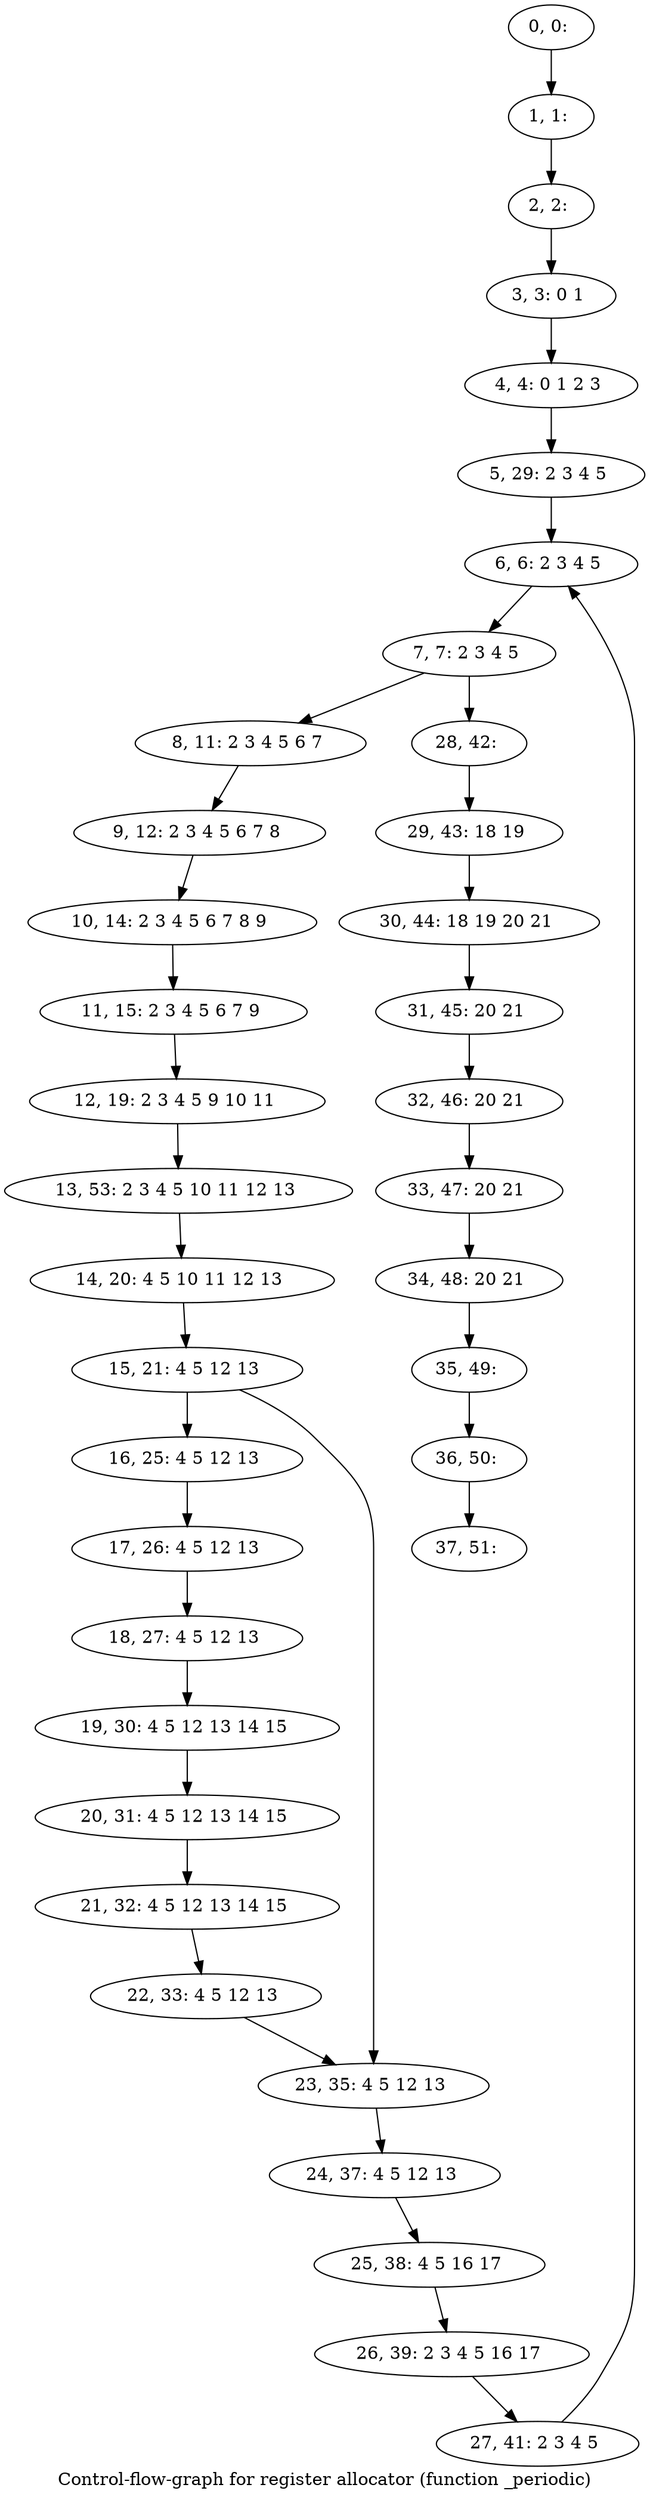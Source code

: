digraph G {
graph [label="Control-flow-graph for register allocator (function _periodic)"]
0[label="0, 0: "];
1[label="1, 1: "];
2[label="2, 2: "];
3[label="3, 3: 0 1 "];
4[label="4, 4: 0 1 2 3 "];
5[label="5, 29: 2 3 4 5 "];
6[label="6, 6: 2 3 4 5 "];
7[label="7, 7: 2 3 4 5 "];
8[label="8, 11: 2 3 4 5 6 7 "];
9[label="9, 12: 2 3 4 5 6 7 8 "];
10[label="10, 14: 2 3 4 5 6 7 8 9 "];
11[label="11, 15: 2 3 4 5 6 7 9 "];
12[label="12, 19: 2 3 4 5 9 10 11 "];
13[label="13, 53: 2 3 4 5 10 11 12 13 "];
14[label="14, 20: 4 5 10 11 12 13 "];
15[label="15, 21: 4 5 12 13 "];
16[label="16, 25: 4 5 12 13 "];
17[label="17, 26: 4 5 12 13 "];
18[label="18, 27: 4 5 12 13 "];
19[label="19, 30: 4 5 12 13 14 15 "];
20[label="20, 31: 4 5 12 13 14 15 "];
21[label="21, 32: 4 5 12 13 14 15 "];
22[label="22, 33: 4 5 12 13 "];
23[label="23, 35: 4 5 12 13 "];
24[label="24, 37: 4 5 12 13 "];
25[label="25, 38: 4 5 16 17 "];
26[label="26, 39: 2 3 4 5 16 17 "];
27[label="27, 41: 2 3 4 5 "];
28[label="28, 42: "];
29[label="29, 43: 18 19 "];
30[label="30, 44: 18 19 20 21 "];
31[label="31, 45: 20 21 "];
32[label="32, 46: 20 21 "];
33[label="33, 47: 20 21 "];
34[label="34, 48: 20 21 "];
35[label="35, 49: "];
36[label="36, 50: "];
37[label="37, 51: "];
0->1 ;
1->2 ;
2->3 ;
3->4 ;
4->5 ;
5->6 ;
6->7 ;
7->8 ;
7->28 ;
8->9 ;
9->10 ;
10->11 ;
11->12 ;
12->13 ;
13->14 ;
14->15 ;
15->16 ;
15->23 ;
16->17 ;
17->18 ;
18->19 ;
19->20 ;
20->21 ;
21->22 ;
22->23 ;
23->24 ;
24->25 ;
25->26 ;
26->27 ;
27->6 ;
28->29 ;
29->30 ;
30->31 ;
31->32 ;
32->33 ;
33->34 ;
34->35 ;
35->36 ;
36->37 ;
}

